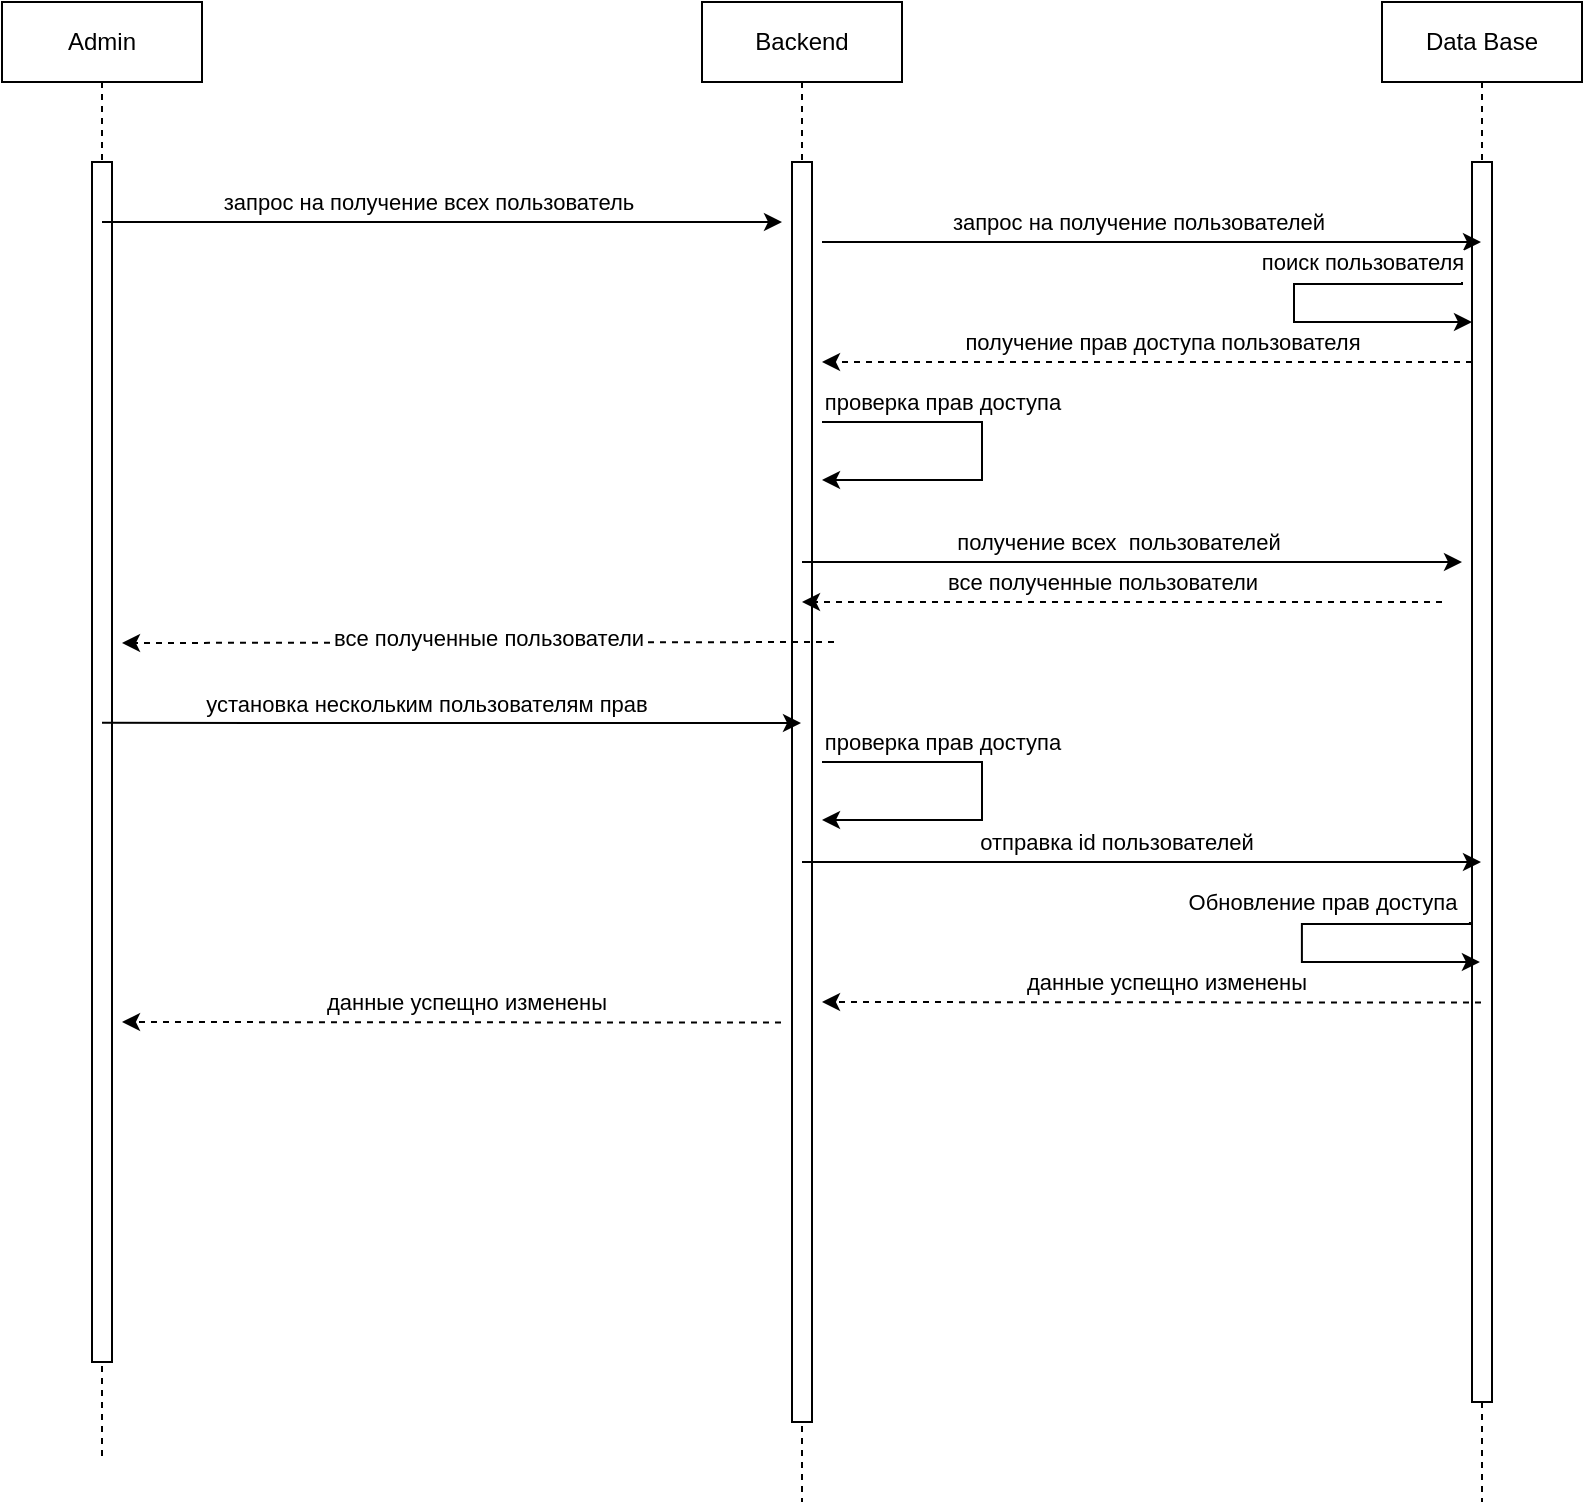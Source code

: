 <mxfile version="24.6.4" type="device">
  <diagram name="Страница — 1" id="yoTlorvUzEgci-0IR4La">
    <mxGraphModel dx="1367" dy="1195" grid="1" gridSize="10" guides="1" tooltips="1" connect="1" arrows="1" fold="1" page="1" pageScale="1" pageWidth="2339" pageHeight="3300" math="0" shadow="0">
      <root>
        <mxCell id="0" />
        <mxCell id="1" parent="0" />
        <mxCell id="Z9CqNtwIFaTDkVSmRRPI-1" value="Admin" style="shape=umlLifeline;perimeter=lifelinePerimeter;whiteSpace=wrap;html=1;container=0;dropTarget=0;collapsible=0;recursiveResize=0;outlineConnect=0;portConstraint=eastwest;newEdgeStyle={&quot;edgeStyle&quot;:&quot;elbowEdgeStyle&quot;,&quot;elbow&quot;:&quot;vertical&quot;,&quot;curved&quot;:0,&quot;rounded&quot;:0};" vertex="1" parent="1">
          <mxGeometry x="340" y="160" width="100" height="730" as="geometry" />
        </mxCell>
        <mxCell id="Z9CqNtwIFaTDkVSmRRPI-2" value="" style="html=1;points=[];perimeter=orthogonalPerimeter;outlineConnect=0;targetShapes=umlLifeline;portConstraint=eastwest;newEdgeStyle={&quot;edgeStyle&quot;:&quot;elbowEdgeStyle&quot;,&quot;elbow&quot;:&quot;vertical&quot;,&quot;curved&quot;:0,&quot;rounded&quot;:0};" vertex="1" parent="Z9CqNtwIFaTDkVSmRRPI-1">
          <mxGeometry x="45" y="80" width="10" height="600" as="geometry" />
        </mxCell>
        <mxCell id="Z9CqNtwIFaTDkVSmRRPI-3" value="Backend" style="shape=umlLifeline;perimeter=lifelinePerimeter;whiteSpace=wrap;html=1;container=0;dropTarget=0;collapsible=0;recursiveResize=0;outlineConnect=0;portConstraint=eastwest;newEdgeStyle={&quot;edgeStyle&quot;:&quot;elbowEdgeStyle&quot;,&quot;elbow&quot;:&quot;vertical&quot;,&quot;curved&quot;:0,&quot;rounded&quot;:0};" vertex="1" parent="1">
          <mxGeometry x="690" y="160" width="100" height="750" as="geometry" />
        </mxCell>
        <mxCell id="Z9CqNtwIFaTDkVSmRRPI-4" value="" style="html=1;points=[];perimeter=orthogonalPerimeter;outlineConnect=0;targetShapes=umlLifeline;portConstraint=eastwest;newEdgeStyle={&quot;edgeStyle&quot;:&quot;elbowEdgeStyle&quot;,&quot;elbow&quot;:&quot;vertical&quot;,&quot;curved&quot;:0,&quot;rounded&quot;:0};" vertex="1" parent="Z9CqNtwIFaTDkVSmRRPI-3">
          <mxGeometry x="45" y="80" width="10" height="630" as="geometry" />
        </mxCell>
        <mxCell id="Z9CqNtwIFaTDkVSmRRPI-5" value="Data Base" style="shape=umlLifeline;perimeter=lifelinePerimeter;whiteSpace=wrap;html=1;container=0;dropTarget=0;collapsible=0;recursiveResize=0;outlineConnect=0;portConstraint=eastwest;newEdgeStyle={&quot;edgeStyle&quot;:&quot;elbowEdgeStyle&quot;,&quot;elbow&quot;:&quot;vertical&quot;,&quot;curved&quot;:0,&quot;rounded&quot;:0};" vertex="1" parent="1">
          <mxGeometry x="1030" y="160" width="100" height="750" as="geometry" />
        </mxCell>
        <mxCell id="Z9CqNtwIFaTDkVSmRRPI-6" value="" style="html=1;points=[];perimeter=orthogonalPerimeter;outlineConnect=0;targetShapes=umlLifeline;portConstraint=eastwest;newEdgeStyle={&quot;edgeStyle&quot;:&quot;elbowEdgeStyle&quot;,&quot;elbow&quot;:&quot;vertical&quot;,&quot;curved&quot;:0,&quot;rounded&quot;:0};" vertex="1" parent="Z9CqNtwIFaTDkVSmRRPI-5">
          <mxGeometry x="45" y="80" width="10" height="620" as="geometry" />
        </mxCell>
        <mxCell id="Z9CqNtwIFaTDkVSmRRPI-7" value="" style="edgeStyle=elbowEdgeStyle;rounded=0;orthogonalLoop=1;jettySize=auto;html=1;elbow=vertical;curved=0;dashed=1;" edge="1" parent="1">
          <mxGeometry relative="1" as="geometry">
            <mxPoint x="1060" y="460" as="sourcePoint" />
            <mxPoint x="740" y="460" as="targetPoint" />
          </mxGeometry>
        </mxCell>
        <mxCell id="Z9CqNtwIFaTDkVSmRRPI-8" value="все полученные пользователи" style="edgeLabel;html=1;align=center;verticalAlign=middle;resizable=0;points=[];" vertex="1" connectable="0" parent="Z9CqNtwIFaTDkVSmRRPI-7">
          <mxGeometry x="0.174" y="1" relative="1" as="geometry">
            <mxPoint x="18" y="-11" as="offset" />
          </mxGeometry>
        </mxCell>
        <mxCell id="Z9CqNtwIFaTDkVSmRRPI-9" value="" style="edgeStyle=elbowEdgeStyle;rounded=0;orthogonalLoop=1;jettySize=auto;html=1;elbow=vertical;curved=0;dashed=1;" edge="1" parent="1">
          <mxGeometry relative="1" as="geometry">
            <mxPoint x="756" y="480" as="sourcePoint" />
            <mxPoint x="400" y="480.5" as="targetPoint" />
          </mxGeometry>
        </mxCell>
        <mxCell id="Z9CqNtwIFaTDkVSmRRPI-10" value="все полученные пользователи" style="edgeLabel;html=1;align=center;verticalAlign=middle;resizable=0;points=[];" vertex="1" connectable="0" parent="Z9CqNtwIFaTDkVSmRRPI-9">
          <mxGeometry x="-0.28" y="-3" relative="1" as="geometry">
            <mxPoint x="-45" as="offset" />
          </mxGeometry>
        </mxCell>
        <mxCell id="Z9CqNtwIFaTDkVSmRRPI-12" value="" style="edgeStyle=elbowEdgeStyle;rounded=0;orthogonalLoop=1;jettySize=auto;html=1;elbow=vertical;curved=0;" edge="1" parent="1" source="Z9CqNtwIFaTDkVSmRRPI-1">
          <mxGeometry relative="1" as="geometry">
            <mxPoint x="440" y="270" as="sourcePoint" />
            <mxPoint x="730" y="270" as="targetPoint" />
          </mxGeometry>
        </mxCell>
        <mxCell id="Z9CqNtwIFaTDkVSmRRPI-13" value="запрос на получение всех пользователь" style="edgeLabel;html=1;align=center;verticalAlign=middle;resizable=0;points=[];" vertex="1" connectable="0" parent="Z9CqNtwIFaTDkVSmRRPI-12">
          <mxGeometry x="0.107" y="-1" relative="1" as="geometry">
            <mxPoint x="-25" y="-11" as="offset" />
          </mxGeometry>
        </mxCell>
        <mxCell id="Z9CqNtwIFaTDkVSmRRPI-14" value="" style="edgeStyle=elbowEdgeStyle;rounded=0;orthogonalLoop=1;jettySize=auto;html=1;elbow=vertical;curved=0;" edge="1" parent="1" target="Z9CqNtwIFaTDkVSmRRPI-5">
          <mxGeometry relative="1" as="geometry">
            <mxPoint x="750" y="280" as="sourcePoint" />
            <mxPoint x="1040" y="280" as="targetPoint" />
          </mxGeometry>
        </mxCell>
        <mxCell id="Z9CqNtwIFaTDkVSmRRPI-15" value="запрос на получение пользователей" style="edgeLabel;html=1;align=center;verticalAlign=middle;resizable=0;points=[];" vertex="1" connectable="0" parent="Z9CqNtwIFaTDkVSmRRPI-14">
          <mxGeometry x="0.107" y="-1" relative="1" as="geometry">
            <mxPoint x="-25" y="-11" as="offset" />
          </mxGeometry>
        </mxCell>
        <mxCell id="Z9CqNtwIFaTDkVSmRRPI-16" value="" style="edgeStyle=orthogonalEdgeStyle;rounded=0;orthogonalLoop=1;jettySize=auto;html=1;elbow=vertical;" edge="1" parent="1">
          <mxGeometry relative="1" as="geometry">
            <mxPoint x="1070" y="300" as="sourcePoint" />
            <mxPoint x="1075" y="320" as="targetPoint" />
            <Array as="points">
              <mxPoint x="1070" y="301" />
              <mxPoint x="986" y="301" />
              <mxPoint x="986" y="320" />
            </Array>
          </mxGeometry>
        </mxCell>
        <mxCell id="Z9CqNtwIFaTDkVSmRRPI-17" value="поиск пользователя" style="edgeLabel;html=1;align=center;verticalAlign=middle;resizable=0;points=[];" vertex="1" connectable="0" parent="Z9CqNtwIFaTDkVSmRRPI-16">
          <mxGeometry x="-0.588" y="-4" relative="1" as="geometry">
            <mxPoint x="-11" y="-7" as="offset" />
          </mxGeometry>
        </mxCell>
        <mxCell id="Z9CqNtwIFaTDkVSmRRPI-18" value="" style="edgeStyle=elbowEdgeStyle;rounded=0;orthogonalLoop=1;jettySize=auto;html=1;elbow=vertical;curved=0;dashed=1;" edge="1" parent="1">
          <mxGeometry relative="1" as="geometry">
            <mxPoint x="1075" y="340" as="sourcePoint" />
            <mxPoint x="750" y="340" as="targetPoint" />
          </mxGeometry>
        </mxCell>
        <mxCell id="Z9CqNtwIFaTDkVSmRRPI-19" value="получение прав доступа пользователя" style="edgeLabel;html=1;align=center;verticalAlign=middle;resizable=0;points=[];" vertex="1" connectable="0" parent="Z9CqNtwIFaTDkVSmRRPI-18">
          <mxGeometry x="0.174" y="1" relative="1" as="geometry">
            <mxPoint x="36" y="-11" as="offset" />
          </mxGeometry>
        </mxCell>
        <mxCell id="Z9CqNtwIFaTDkVSmRRPI-20" value="" style="edgeStyle=orthogonalEdgeStyle;rounded=0;orthogonalLoop=1;jettySize=auto;html=1;elbow=vertical;" edge="1" parent="1">
          <mxGeometry relative="1" as="geometry">
            <mxPoint x="750" y="370" as="sourcePoint" />
            <mxPoint x="750" y="399" as="targetPoint" />
            <Array as="points">
              <mxPoint x="830" y="370" />
              <mxPoint x="830" y="399" />
            </Array>
          </mxGeometry>
        </mxCell>
        <mxCell id="Z9CqNtwIFaTDkVSmRRPI-21" value="проверка прав доступа" style="edgeLabel;html=1;align=center;verticalAlign=middle;resizable=0;points=[];" vertex="1" connectable="0" parent="Z9CqNtwIFaTDkVSmRRPI-20">
          <mxGeometry x="-0.251" y="-2" relative="1" as="geometry">
            <mxPoint x="-11" y="-12" as="offset" />
          </mxGeometry>
        </mxCell>
        <mxCell id="Z9CqNtwIFaTDkVSmRRPI-22" value="" style="edgeStyle=elbowEdgeStyle;rounded=0;orthogonalLoop=1;jettySize=auto;html=1;elbow=vertical;curved=0;" edge="1" parent="1">
          <mxGeometry relative="1" as="geometry">
            <mxPoint x="740" y="440" as="sourcePoint" />
            <mxPoint x="1070" y="440" as="targetPoint" />
          </mxGeometry>
        </mxCell>
        <mxCell id="Z9CqNtwIFaTDkVSmRRPI-23" value="получение всех&amp;nbsp; пользователей" style="edgeLabel;html=1;align=center;verticalAlign=middle;resizable=0;points=[];" vertex="1" connectable="0" parent="Z9CqNtwIFaTDkVSmRRPI-22">
          <mxGeometry x="0.107" y="-1" relative="1" as="geometry">
            <mxPoint x="-25" y="-11" as="offset" />
          </mxGeometry>
        </mxCell>
        <mxCell id="Z9CqNtwIFaTDkVSmRRPI-44" value="" style="edgeStyle=elbowEdgeStyle;rounded=0;orthogonalLoop=1;jettySize=auto;html=1;elbow=vertical;curved=0;" edge="1" parent="1" target="Z9CqNtwIFaTDkVSmRRPI-3">
          <mxGeometry relative="1" as="geometry">
            <mxPoint x="390" y="520.42" as="sourcePoint" />
            <mxPoint x="670" y="520.42" as="targetPoint" />
          </mxGeometry>
        </mxCell>
        <mxCell id="Z9CqNtwIFaTDkVSmRRPI-45" value="установка нескольким пользователям прав" style="edgeLabel;html=1;align=center;verticalAlign=middle;resizable=0;points=[];" vertex="1" connectable="0" parent="Z9CqNtwIFaTDkVSmRRPI-44">
          <mxGeometry x="-0.1" y="-1" relative="1" as="geometry">
            <mxPoint x="4" y="-11" as="offset" />
          </mxGeometry>
        </mxCell>
        <mxCell id="Z9CqNtwIFaTDkVSmRRPI-46" value="" style="edgeStyle=orthogonalEdgeStyle;rounded=0;orthogonalLoop=1;jettySize=auto;html=1;elbow=vertical;" edge="1" parent="1">
          <mxGeometry relative="1" as="geometry">
            <mxPoint x="750" y="540" as="sourcePoint" />
            <mxPoint x="750" y="569" as="targetPoint" />
            <Array as="points">
              <mxPoint x="830" y="540" />
              <mxPoint x="830" y="569" />
            </Array>
          </mxGeometry>
        </mxCell>
        <mxCell id="Z9CqNtwIFaTDkVSmRRPI-47" value="проверка прав доступа" style="edgeLabel;html=1;align=center;verticalAlign=middle;resizable=0;points=[];" vertex="1" connectable="0" parent="Z9CqNtwIFaTDkVSmRRPI-46">
          <mxGeometry x="-0.251" y="-2" relative="1" as="geometry">
            <mxPoint x="-11" y="-12" as="offset" />
          </mxGeometry>
        </mxCell>
        <mxCell id="Z9CqNtwIFaTDkVSmRRPI-48" value="" style="edgeStyle=elbowEdgeStyle;rounded=0;orthogonalLoop=1;jettySize=auto;html=1;elbow=vertical;curved=0;" edge="1" parent="1" target="Z9CqNtwIFaTDkVSmRRPI-5">
          <mxGeometry relative="1" as="geometry">
            <mxPoint x="740" y="590" as="sourcePoint" />
            <mxPoint x="1030" y="590" as="targetPoint" />
          </mxGeometry>
        </mxCell>
        <mxCell id="Z9CqNtwIFaTDkVSmRRPI-49" value="отправка id пользователей" style="edgeLabel;html=1;align=center;verticalAlign=middle;resizable=0;points=[];" vertex="1" connectable="0" parent="Z9CqNtwIFaTDkVSmRRPI-48">
          <mxGeometry x="-0.1" y="-1" relative="1" as="geometry">
            <mxPoint x="4" y="-11" as="offset" />
          </mxGeometry>
        </mxCell>
        <mxCell id="Z9CqNtwIFaTDkVSmRRPI-50" value="" style="edgeStyle=orthogonalEdgeStyle;rounded=0;orthogonalLoop=1;jettySize=auto;html=1;elbow=vertical;" edge="1" parent="1">
          <mxGeometry relative="1" as="geometry">
            <mxPoint x="1073.95" y="620" as="sourcePoint" />
            <mxPoint x="1078.95" y="640" as="targetPoint" />
            <Array as="points">
              <mxPoint x="1073.95" y="621" />
              <mxPoint x="989.95" y="621" />
              <mxPoint x="989.95" y="640" />
            </Array>
          </mxGeometry>
        </mxCell>
        <mxCell id="Z9CqNtwIFaTDkVSmRRPI-51" value="Обновление прав доступа" style="edgeLabel;html=1;align=center;verticalAlign=middle;resizable=0;points=[];" vertex="1" connectable="0" parent="Z9CqNtwIFaTDkVSmRRPI-50">
          <mxGeometry x="-0.802" y="-2" relative="1" as="geometry">
            <mxPoint x="-56" y="-9" as="offset" />
          </mxGeometry>
        </mxCell>
        <mxCell id="Z9CqNtwIFaTDkVSmRRPI-52" value="" style="edgeStyle=elbowEdgeStyle;rounded=0;orthogonalLoop=1;jettySize=auto;html=1;elbow=vertical;curved=0;dashed=1;" edge="1" parent="1">
          <mxGeometry relative="1" as="geometry">
            <mxPoint x="1079.5" y="660.31" as="sourcePoint" />
            <mxPoint x="750" y="660" as="targetPoint" />
          </mxGeometry>
        </mxCell>
        <mxCell id="Z9CqNtwIFaTDkVSmRRPI-53" value="данные успещно изменены" style="edgeLabel;html=1;align=center;verticalAlign=middle;resizable=0;points=[];" vertex="1" connectable="0" parent="Z9CqNtwIFaTDkVSmRRPI-52">
          <mxGeometry x="-0.108" y="-1" relative="1" as="geometry">
            <mxPoint x="-11" y="-9" as="offset" />
          </mxGeometry>
        </mxCell>
        <mxCell id="Z9CqNtwIFaTDkVSmRRPI-54" value="" style="edgeStyle=elbowEdgeStyle;rounded=0;orthogonalLoop=1;jettySize=auto;html=1;elbow=vertical;curved=0;dashed=1;" edge="1" parent="1">
          <mxGeometry relative="1" as="geometry">
            <mxPoint x="729.5" y="670.31" as="sourcePoint" />
            <mxPoint x="400" y="670" as="targetPoint" />
          </mxGeometry>
        </mxCell>
        <mxCell id="Z9CqNtwIFaTDkVSmRRPI-55" value="данные успещно изменены" style="edgeLabel;html=1;align=center;verticalAlign=middle;resizable=0;points=[];" vertex="1" connectable="0" parent="Z9CqNtwIFaTDkVSmRRPI-54">
          <mxGeometry x="-0.108" y="-1" relative="1" as="geometry">
            <mxPoint x="-11" y="-9" as="offset" />
          </mxGeometry>
        </mxCell>
      </root>
    </mxGraphModel>
  </diagram>
</mxfile>
